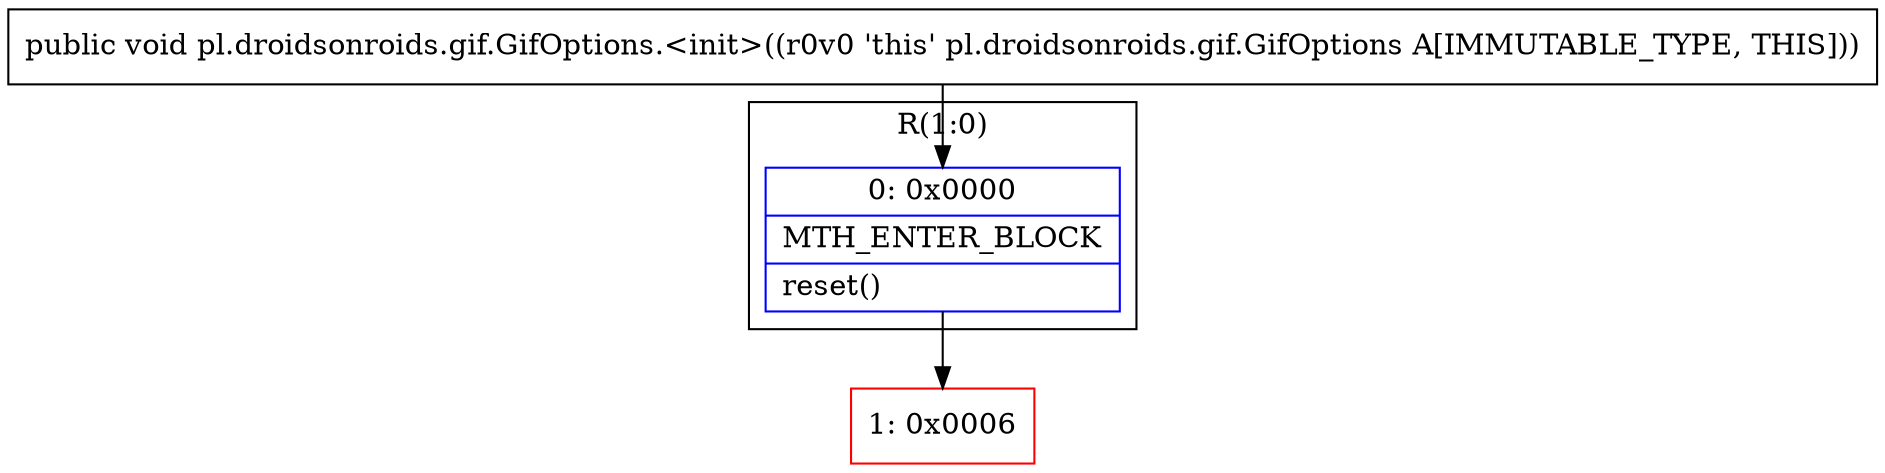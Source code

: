 digraph "CFG forpl.droidsonroids.gif.GifOptions.\<init\>()V" {
subgraph cluster_Region_1237627802 {
label = "R(1:0)";
node [shape=record,color=blue];
Node_0 [shape=record,label="{0\:\ 0x0000|MTH_ENTER_BLOCK\l|reset()\l}"];
}
Node_1 [shape=record,color=red,label="{1\:\ 0x0006}"];
MethodNode[shape=record,label="{public void pl.droidsonroids.gif.GifOptions.\<init\>((r0v0 'this' pl.droidsonroids.gif.GifOptions A[IMMUTABLE_TYPE, THIS])) }"];
MethodNode -> Node_0;
Node_0 -> Node_1;
}

